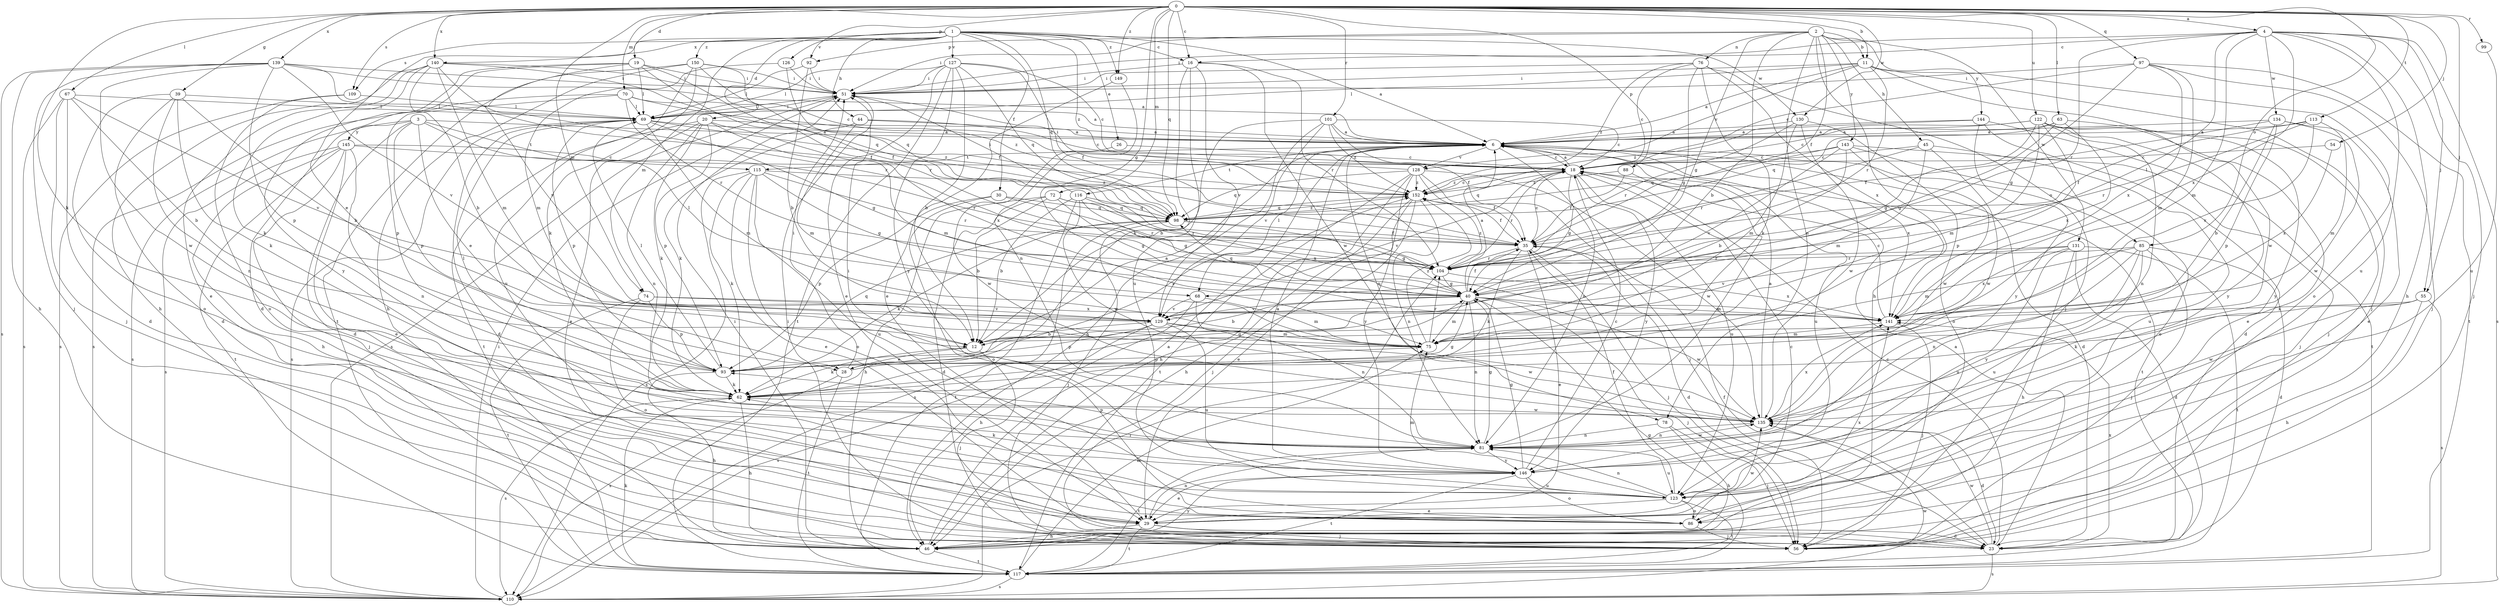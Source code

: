 strict digraph  {
0;
1;
2;
3;
4;
6;
11;
12;
16;
18;
19;
20;
23;
26;
28;
29;
30;
35;
39;
40;
44;
45;
46;
51;
54;
55;
56;
62;
63;
67;
68;
69;
70;
72;
74;
75;
76;
78;
81;
85;
86;
88;
92;
93;
97;
98;
99;
101;
104;
109;
110;
113;
115;
116;
117;
122;
123;
126;
127;
128;
129;
130;
131;
134;
135;
139;
140;
141;
143;
144;
145;
146;
149;
150;
152;
0 -> 4  [label=a];
0 -> 11  [label=b];
0 -> 16  [label=c];
0 -> 19  [label=d];
0 -> 39  [label=g];
0 -> 40  [label=g];
0 -> 54  [label=j];
0 -> 55  [label=j];
0 -> 62  [label=k];
0 -> 63  [label=l];
0 -> 67  [label=l];
0 -> 70  [label=m];
0 -> 72  [label=m];
0 -> 74  [label=m];
0 -> 85  [label=o];
0 -> 88  [label=p];
0 -> 92  [label=p];
0 -> 97  [label=q];
0 -> 98  [label=q];
0 -> 99  [label=r];
0 -> 101  [label=r];
0 -> 109  [label=s];
0 -> 113  [label=t];
0 -> 122  [label=u];
0 -> 130  [label=w];
0 -> 139  [label=x];
0 -> 140  [label=x];
0 -> 149  [label=z];
1 -> 6  [label=a];
1 -> 16  [label=c];
1 -> 20  [label=d];
1 -> 26  [label=e];
1 -> 28  [label=e];
1 -> 30  [label=f];
1 -> 44  [label=h];
1 -> 74  [label=m];
1 -> 98  [label=q];
1 -> 109  [label=s];
1 -> 126  [label=v];
1 -> 127  [label=v];
1 -> 130  [label=w];
1 -> 140  [label=x];
1 -> 149  [label=z];
1 -> 150  [label=z];
1 -> 152  [label=z];
2 -> 11  [label=b];
2 -> 12  [label=b];
2 -> 35  [label=f];
2 -> 40  [label=g];
2 -> 45  [label=h];
2 -> 46  [label=h];
2 -> 51  [label=i];
2 -> 76  [label=n];
2 -> 78  [label=n];
2 -> 92  [label=p];
2 -> 131  [label=w];
2 -> 143  [label=y];
2 -> 144  [label=y];
3 -> 6  [label=a];
3 -> 23  [label=d];
3 -> 28  [label=e];
3 -> 68  [label=l];
3 -> 93  [label=p];
3 -> 110  [label=s];
3 -> 115  [label=t];
3 -> 145  [label=y];
4 -> 16  [label=c];
4 -> 46  [label=h];
4 -> 51  [label=i];
4 -> 55  [label=j];
4 -> 56  [label=j];
4 -> 68  [label=l];
4 -> 75  [label=m];
4 -> 104  [label=r];
4 -> 110  [label=s];
4 -> 123  [label=u];
4 -> 134  [label=w];
4 -> 141  [label=x];
6 -> 18  [label=c];
6 -> 23  [label=d];
6 -> 68  [label=l];
6 -> 78  [label=n];
6 -> 81  [label=n];
6 -> 85  [label=o];
6 -> 115  [label=t];
6 -> 116  [label=t];
6 -> 123  [label=u];
6 -> 128  [label=v];
6 -> 141  [label=x];
11 -> 6  [label=a];
11 -> 51  [label=i];
11 -> 56  [label=j];
11 -> 69  [label=l];
11 -> 86  [label=o];
11 -> 104  [label=r];
11 -> 128  [label=v];
11 -> 135  [label=w];
12 -> 28  [label=e];
12 -> 56  [label=j];
12 -> 62  [label=k];
16 -> 51  [label=i];
16 -> 62  [label=k];
16 -> 104  [label=r];
16 -> 123  [label=u];
16 -> 129  [label=v];
16 -> 135  [label=w];
18 -> 6  [label=a];
18 -> 40  [label=g];
18 -> 98  [label=q];
18 -> 104  [label=r];
18 -> 117  [label=t];
18 -> 123  [label=u];
18 -> 129  [label=v];
18 -> 146  [label=y];
18 -> 152  [label=z];
19 -> 23  [label=d];
19 -> 35  [label=f];
19 -> 51  [label=i];
19 -> 69  [label=l];
19 -> 104  [label=r];
19 -> 129  [label=v];
19 -> 146  [label=y];
20 -> 6  [label=a];
20 -> 29  [label=e];
20 -> 62  [label=k];
20 -> 75  [label=m];
20 -> 81  [label=n];
20 -> 93  [label=p];
20 -> 117  [label=t];
20 -> 141  [label=x];
23 -> 6  [label=a];
23 -> 18  [label=c];
23 -> 35  [label=f];
23 -> 110  [label=s];
23 -> 135  [label=w];
23 -> 141  [label=x];
26 -> 18  [label=c];
26 -> 135  [label=w];
28 -> 6  [label=a];
28 -> 51  [label=i];
28 -> 110  [label=s];
28 -> 117  [label=t];
28 -> 152  [label=z];
29 -> 18  [label=c];
29 -> 23  [label=d];
29 -> 46  [label=h];
29 -> 56  [label=j];
29 -> 81  [label=n];
29 -> 117  [label=t];
29 -> 141  [label=x];
30 -> 86  [label=o];
30 -> 93  [label=p];
30 -> 98  [label=q];
30 -> 104  [label=r];
35 -> 18  [label=c];
35 -> 23  [label=d];
35 -> 29  [label=e];
35 -> 56  [label=j];
35 -> 62  [label=k];
35 -> 104  [label=r];
39 -> 12  [label=b];
39 -> 23  [label=d];
39 -> 62  [label=k];
39 -> 69  [label=l];
39 -> 81  [label=n];
39 -> 86  [label=o];
40 -> 6  [label=a];
40 -> 12  [label=b];
40 -> 35  [label=f];
40 -> 56  [label=j];
40 -> 75  [label=m];
40 -> 81  [label=n];
40 -> 98  [label=q];
40 -> 129  [label=v];
40 -> 135  [label=w];
40 -> 141  [label=x];
44 -> 6  [label=a];
44 -> 18  [label=c];
44 -> 62  [label=k];
44 -> 75  [label=m];
45 -> 18  [label=c];
45 -> 75  [label=m];
45 -> 104  [label=r];
45 -> 123  [label=u];
45 -> 135  [label=w];
46 -> 6  [label=a];
46 -> 51  [label=i];
46 -> 117  [label=t];
46 -> 146  [label=y];
51 -> 69  [label=l];
51 -> 110  [label=s];
54 -> 18  [label=c];
54 -> 141  [label=x];
55 -> 46  [label=h];
55 -> 62  [label=k];
55 -> 110  [label=s];
55 -> 135  [label=w];
55 -> 141  [label=x];
56 -> 51  [label=i];
62 -> 40  [label=g];
62 -> 46  [label=h];
62 -> 69  [label=l];
62 -> 110  [label=s];
62 -> 135  [label=w];
63 -> 6  [label=a];
63 -> 40  [label=g];
63 -> 98  [label=q];
63 -> 141  [label=x];
63 -> 146  [label=y];
67 -> 12  [label=b];
67 -> 23  [label=d];
67 -> 56  [label=j];
67 -> 69  [label=l];
67 -> 110  [label=s];
67 -> 129  [label=v];
68 -> 46  [label=h];
68 -> 75  [label=m];
68 -> 81  [label=n];
68 -> 129  [label=v];
69 -> 6  [label=a];
69 -> 23  [label=d];
69 -> 40  [label=g];
69 -> 51  [label=i];
69 -> 75  [label=m];
69 -> 93  [label=p];
69 -> 110  [label=s];
69 -> 152  [label=z];
70 -> 6  [label=a];
70 -> 69  [label=l];
70 -> 93  [label=p];
70 -> 104  [label=r];
70 -> 110  [label=s];
70 -> 152  [label=z];
72 -> 12  [label=b];
72 -> 23  [label=d];
72 -> 40  [label=g];
72 -> 46  [label=h];
72 -> 98  [label=q];
72 -> 104  [label=r];
74 -> 86  [label=o];
74 -> 93  [label=p];
74 -> 117  [label=t];
74 -> 129  [label=v];
74 -> 141  [label=x];
75 -> 93  [label=p];
75 -> 104  [label=r];
75 -> 152  [label=z];
76 -> 18  [label=c];
76 -> 40  [label=g];
76 -> 51  [label=i];
76 -> 56  [label=j];
76 -> 62  [label=k];
76 -> 141  [label=x];
76 -> 152  [label=z];
78 -> 46  [label=h];
78 -> 56  [label=j];
78 -> 81  [label=n];
81 -> 40  [label=g];
81 -> 51  [label=i];
81 -> 93  [label=p];
81 -> 117  [label=t];
81 -> 123  [label=u];
81 -> 135  [label=w];
81 -> 146  [label=y];
85 -> 23  [label=d];
85 -> 56  [label=j];
85 -> 75  [label=m];
85 -> 81  [label=n];
85 -> 104  [label=r];
85 -> 123  [label=u];
85 -> 146  [label=y];
86 -> 56  [label=j];
86 -> 135  [label=w];
88 -> 35  [label=f];
88 -> 81  [label=n];
88 -> 152  [label=z];
92 -> 12  [label=b];
92 -> 51  [label=i];
92 -> 69  [label=l];
93 -> 40  [label=g];
93 -> 46  [label=h];
93 -> 62  [label=k];
93 -> 69  [label=l];
93 -> 98  [label=q];
97 -> 18  [label=c];
97 -> 40  [label=g];
97 -> 51  [label=i];
97 -> 56  [label=j];
97 -> 75  [label=m];
97 -> 117  [label=t];
97 -> 141  [label=x];
98 -> 35  [label=f];
98 -> 40  [label=g];
98 -> 56  [label=j];
98 -> 62  [label=k];
98 -> 117  [label=t];
98 -> 152  [label=z];
99 -> 123  [label=u];
101 -> 6  [label=a];
101 -> 12  [label=b];
101 -> 18  [label=c];
101 -> 35  [label=f];
101 -> 46  [label=h];
101 -> 129  [label=v];
101 -> 152  [label=z];
104 -> 40  [label=g];
104 -> 141  [label=x];
104 -> 152  [label=z];
109 -> 69  [label=l];
109 -> 86  [label=o];
109 -> 110  [label=s];
110 -> 51  [label=i];
110 -> 104  [label=r];
110 -> 135  [label=w];
113 -> 6  [label=a];
113 -> 35  [label=f];
113 -> 75  [label=m];
113 -> 104  [label=r];
113 -> 141  [label=x];
115 -> 29  [label=e];
115 -> 40  [label=g];
115 -> 62  [label=k];
115 -> 86  [label=o];
115 -> 104  [label=r];
115 -> 110  [label=s];
115 -> 123  [label=u];
115 -> 152  [label=z];
116 -> 12  [label=b];
116 -> 40  [label=g];
116 -> 51  [label=i];
116 -> 98  [label=q];
116 -> 110  [label=s];
116 -> 135  [label=w];
116 -> 141  [label=x];
117 -> 40  [label=g];
117 -> 62  [label=k];
117 -> 75  [label=m];
117 -> 110  [label=s];
122 -> 6  [label=a];
122 -> 18  [label=c];
122 -> 29  [label=e];
122 -> 40  [label=g];
122 -> 56  [label=j];
122 -> 75  [label=m];
122 -> 81  [label=n];
122 -> 93  [label=p];
122 -> 146  [label=y];
123 -> 29  [label=e];
123 -> 35  [label=f];
123 -> 75  [label=m];
123 -> 81  [label=n];
123 -> 86  [label=o];
123 -> 117  [label=t];
126 -> 51  [label=i];
126 -> 75  [label=m];
126 -> 98  [label=q];
127 -> 12  [label=b];
127 -> 18  [label=c];
127 -> 29  [label=e];
127 -> 35  [label=f];
127 -> 51  [label=i];
127 -> 69  [label=l];
127 -> 98  [label=q];
127 -> 117  [label=t];
127 -> 146  [label=y];
128 -> 35  [label=f];
128 -> 46  [label=h];
128 -> 51  [label=i];
128 -> 56  [label=j];
128 -> 98  [label=q];
128 -> 117  [label=t];
128 -> 135  [label=w];
128 -> 146  [label=y];
128 -> 152  [label=z];
129 -> 12  [label=b];
129 -> 75  [label=m];
129 -> 93  [label=p];
129 -> 110  [label=s];
129 -> 123  [label=u];
129 -> 135  [label=w];
130 -> 6  [label=a];
130 -> 75  [label=m];
130 -> 86  [label=o];
130 -> 104  [label=r];
130 -> 135  [label=w];
131 -> 23  [label=d];
131 -> 46  [label=h];
131 -> 104  [label=r];
131 -> 117  [label=t];
131 -> 123  [label=u];
131 -> 129  [label=v];
131 -> 141  [label=x];
134 -> 6  [label=a];
134 -> 12  [label=b];
134 -> 29  [label=e];
134 -> 35  [label=f];
134 -> 93  [label=p];
134 -> 135  [label=w];
135 -> 6  [label=a];
135 -> 23  [label=d];
135 -> 81  [label=n];
135 -> 141  [label=x];
139 -> 6  [label=a];
139 -> 35  [label=f];
139 -> 46  [label=h];
139 -> 51  [label=i];
139 -> 56  [label=j];
139 -> 93  [label=p];
139 -> 110  [label=s];
139 -> 129  [label=v];
139 -> 135  [label=w];
140 -> 12  [label=b];
140 -> 29  [label=e];
140 -> 46  [label=h];
140 -> 51  [label=i];
140 -> 62  [label=k];
140 -> 75  [label=m];
140 -> 98  [label=q];
140 -> 104  [label=r];
141 -> 18  [label=c];
141 -> 56  [label=j];
141 -> 75  [label=m];
143 -> 12  [label=b];
143 -> 18  [label=c];
143 -> 56  [label=j];
143 -> 86  [label=o];
143 -> 98  [label=q];
143 -> 129  [label=v];
143 -> 135  [label=w];
144 -> 6  [label=a];
144 -> 23  [label=d];
144 -> 117  [label=t];
144 -> 146  [label=y];
144 -> 152  [label=z];
145 -> 18  [label=c];
145 -> 29  [label=e];
145 -> 46  [label=h];
145 -> 56  [label=j];
145 -> 81  [label=n];
145 -> 104  [label=r];
145 -> 110  [label=s];
145 -> 117  [label=t];
146 -> 6  [label=a];
146 -> 18  [label=c];
146 -> 29  [label=e];
146 -> 40  [label=g];
146 -> 62  [label=k];
146 -> 86  [label=o];
146 -> 117  [label=t];
146 -> 123  [label=u];
149 -> 29  [label=e];
149 -> 81  [label=n];
150 -> 18  [label=c];
150 -> 35  [label=f];
150 -> 46  [label=h];
150 -> 51  [label=i];
150 -> 62  [label=k];
150 -> 117  [label=t];
150 -> 123  [label=u];
152 -> 18  [label=c];
152 -> 29  [label=e];
152 -> 35  [label=f];
152 -> 46  [label=h];
152 -> 56  [label=j];
152 -> 81  [label=n];
152 -> 98  [label=q];
}
